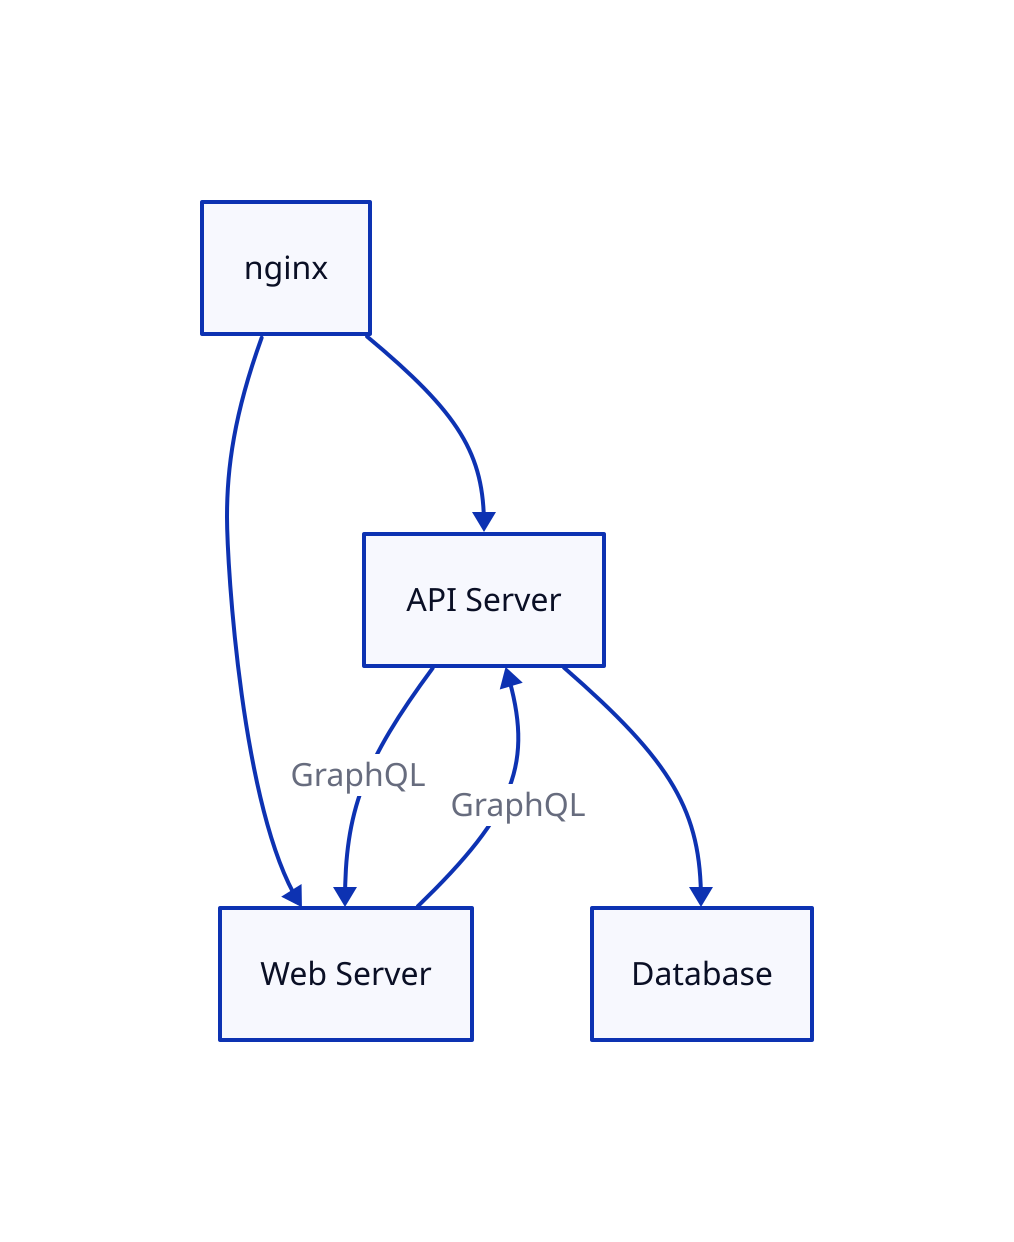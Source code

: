 vars: {
  apisrv: {
    label: "API Server"
    style.fill: "#blue"
  }
  websrv: {
    label: "Web Server"
    style.fill: "#green"
  }
}

apisrv: {
  label: ${apisrv.label}
}

websrv: {
  label: ${websrv.label}
}

nginx -> websrv
nginx -> apisrv
websrv -> apisrv: {
  label: "GraphQL"
}
apisrv -> websrv: {
  label: "GraphQL"
}
apisrv -> Database

# websrv -> apisrv
# apisrv -> Database
